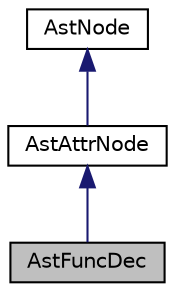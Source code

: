 digraph "AstFuncDec"
{
  edge [fontname="Helvetica",fontsize="10",labelfontname="Helvetica",labelfontsize="10"];
  node [fontname="Helvetica",fontsize="10",shape=record];
  Node4 [label="AstFuncDec",height=0.2,width=0.4,color="black", fillcolor="grey75", style="filled", fontcolor="black"];
  Node5 -> Node4 [dir="back",color="midnightblue",fontsize="10",style="solid"];
  Node5 [label="AstAttrNode",height=0.2,width=0.4,color="black", fillcolor="white", style="filled",URL="$classAstAttrNode.html"];
  Node6 -> Node5 [dir="back",color="midnightblue",fontsize="10",style="solid"];
  Node6 [label="AstNode",height=0.2,width=0.4,color="black", fillcolor="white", style="filled",URL="$classAstNode.html"];
}
